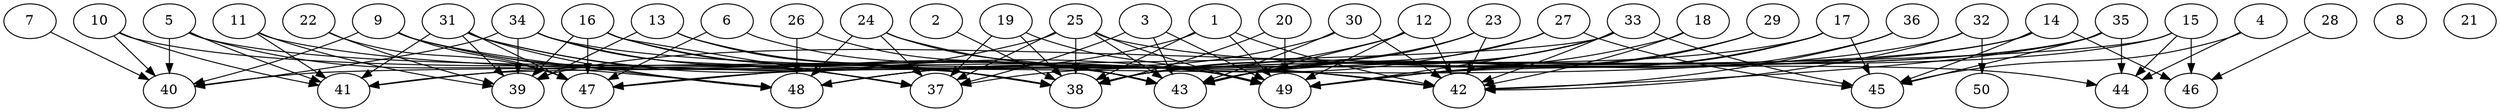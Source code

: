 // DAG automatically generated by daggen at Thu Oct  3 14:07:57 2019
// ./daggen --dot -n 50 --ccr 0.3 --fat 0.9 --regular 0.5 --density 0.5 --mindata 5242880 --maxdata 52428800 
digraph G {
  1 [size="156699307", alpha="0.12", expect_size="47009792"] 
  1 -> 38 [size ="47009792"]
  1 -> 42 [size ="47009792"]
  1 -> 47 [size ="47009792"]
  1 -> 49 [size ="47009792"]
  2 [size="134833493", alpha="0.04", expect_size="40450048"] 
  2 -> 38 [size ="40450048"]
  3 [size="17684480", alpha="0.02", expect_size="5305344"] 
  3 -> 37 [size ="5305344"]
  3 -> 43 [size ="5305344"]
  3 -> 49 [size ="5305344"]
  4 [size="24930987", alpha="0.08", expect_size="7479296"] 
  4 -> 44 [size ="7479296"]
  4 -> 45 [size ="7479296"]
  5 [size="33969493", alpha="0.18", expect_size="10190848"] 
  5 -> 38 [size ="10190848"]
  5 -> 40 [size ="10190848"]
  5 -> 41 [size ="10190848"]
  5 -> 48 [size ="10190848"]
  6 [size="56466773", alpha="0.08", expect_size="16940032"] 
  6 -> 43 [size ="16940032"]
  6 -> 47 [size ="16940032"]
  7 [size="22626987", alpha="0.20", expect_size="6788096"] 
  7 -> 40 [size ="6788096"]
  8 [size="138994347", alpha="0.18", expect_size="41698304"] 
  9 [size="120739840", alpha="0.13", expect_size="36221952"] 
  9 -> 37 [size ="36221952"]
  9 -> 38 [size ="36221952"]
  9 -> 40 [size ="36221952"]
  9 -> 47 [size ="36221952"]
  9 -> 48 [size ="36221952"]
  10 [size="22330027", alpha="0.05", expect_size="6699008"] 
  10 -> 40 [size ="6699008"]
  10 -> 41 [size ="6699008"]
  10 -> 49 [size ="6699008"]
  11 [size="132512427", alpha="0.08", expect_size="39753728"] 
  11 -> 39 [size ="39753728"]
  11 -> 41 [size ="39753728"]
  11 -> 42 [size ="39753728"]
  12 [size="71956480", alpha="0.02", expect_size="21586944"] 
  12 -> 42 [size ="21586944"]
  12 -> 43 [size ="21586944"]
  12 -> 48 [size ="21586944"]
  12 -> 49 [size ="21586944"]
  13 [size="100382720", alpha="0.09", expect_size="30114816"] 
  13 -> 38 [size ="30114816"]
  13 -> 39 [size ="30114816"]
  13 -> 43 [size ="30114816"]
  14 [size="118981973", alpha="0.08", expect_size="35694592"] 
  14 -> 37 [size ="35694592"]
  14 -> 38 [size ="35694592"]
  14 -> 45 [size ="35694592"]
  14 -> 46 [size ="35694592"]
  15 [size="22111573", alpha="0.03", expect_size="6633472"] 
  15 -> 41 [size ="6633472"]
  15 -> 43 [size ="6633472"]
  15 -> 44 [size ="6633472"]
  15 -> 46 [size ="6633472"]
  16 [size="162921813", alpha="0.03", expect_size="48876544"] 
  16 -> 37 [size ="48876544"]
  16 -> 38 [size ="48876544"]
  16 -> 39 [size ="48876544"]
  16 -> 43 [size ="48876544"]
  16 -> 47 [size ="48876544"]
  17 [size="72014507", alpha="0.13", expect_size="21604352"] 
  17 -> 39 [size ="21604352"]
  17 -> 43 [size ="21604352"]
  17 -> 45 [size ="21604352"]
  17 -> 49 [size ="21604352"]
  18 [size="69423787", alpha="0.18", expect_size="20827136"] 
  18 -> 38 [size ="20827136"]
  18 -> 42 [size ="20827136"]
  19 [size="53858987", alpha="0.17", expect_size="16157696"] 
  19 -> 37 [size ="16157696"]
  19 -> 38 [size ="16157696"]
  19 -> 49 [size ="16157696"]
  20 [size="159160320", alpha="0.12", expect_size="47748096"] 
  20 -> 38 [size ="47748096"]
  20 -> 49 [size ="47748096"]
  21 [size="43659947", alpha="0.05", expect_size="13097984"] 
  22 [size="104430933", alpha="0.13", expect_size="31329280"] 
  22 -> 39 [size ="31329280"]
  22 -> 47 [size ="31329280"]
  23 [size="121668267", alpha="0.00", expect_size="36500480"] 
  23 -> 38 [size ="36500480"]
  23 -> 42 [size ="36500480"]
  23 -> 43 [size ="36500480"]
  24 [size="31583573", alpha="0.09", expect_size="9475072"] 
  24 -> 37 [size ="9475072"]
  24 -> 42 [size ="9475072"]
  24 -> 43 [size ="9475072"]
  24 -> 48 [size ="9475072"]
  25 [size="92160000", alpha="0.20", expect_size="27648000"] 
  25 -> 37 [size ="27648000"]
  25 -> 38 [size ="27648000"]
  25 -> 41 [size ="27648000"]
  25 -> 43 [size ="27648000"]
  25 -> 44 [size ="27648000"]
  25 -> 49 [size ="27648000"]
  26 [size="118616747", alpha="0.15", expect_size="35585024"] 
  26 -> 43 [size ="35585024"]
  26 -> 48 [size ="35585024"]
  27 [size="142694400", alpha="0.12", expect_size="42808320"] 
  27 -> 43 [size ="42808320"]
  27 -> 45 [size ="42808320"]
  27 -> 48 [size ="42808320"]
  28 [size="84346880", alpha="0.04", expect_size="25304064"] 
  28 -> 46 [size ="25304064"]
  29 [size="66590720", alpha="0.09", expect_size="19977216"] 
  29 -> 43 [size ="19977216"]
  29 -> 49 [size ="19977216"]
  30 [size="42349227", alpha="0.14", expect_size="12704768"] 
  30 -> 42 [size ="12704768"]
  30 -> 43 [size ="12704768"]
  30 -> 48 [size ="12704768"]
  31 [size="136741547", alpha="0.14", expect_size="41022464"] 
  31 -> 39 [size ="41022464"]
  31 -> 41 [size ="41022464"]
  31 -> 43 [size ="41022464"]
  31 -> 47 [size ="41022464"]
  31 -> 48 [size ="41022464"]
  31 -> 49 [size ="41022464"]
  32 [size="174421333", alpha="0.02", expect_size="52326400"] 
  32 -> 42 [size ="52326400"]
  32 -> 47 [size ="52326400"]
  32 -> 50 [size ="52326400"]
  33 [size="115459413", alpha="0.19", expect_size="34637824"] 
  33 -> 38 [size ="34637824"]
  33 -> 40 [size ="34637824"]
  33 -> 42 [size ="34637824"]
  33 -> 43 [size ="34637824"]
  33 -> 45 [size ="34637824"]
  33 -> 49 [size ="34637824"]
  34 [size="117353813", alpha="0.10", expect_size="35206144"] 
  34 -> 37 [size ="35206144"]
  34 -> 38 [size ="35206144"]
  34 -> 39 [size ="35206144"]
  34 -> 40 [size ="35206144"]
  34 -> 42 [size ="35206144"]
  35 [size="30269440", alpha="0.01", expect_size="9080832"] 
  35 -> 38 [size ="9080832"]
  35 -> 42 [size ="9080832"]
  35 -> 44 [size ="9080832"]
  35 -> 45 [size ="9080832"]
  35 -> 49 [size ="9080832"]
  36 [size="27989333", alpha="0.11", expect_size="8396800"] 
  36 -> 42 [size ="8396800"]
  36 -> 49 [size ="8396800"]
  37 [size="149504000", alpha="0.07", expect_size="44851200"] 
  38 [size="85398187", alpha="0.11", expect_size="25619456"] 
  39 [size="114469547", alpha="0.19", expect_size="34340864"] 
  40 [size="25415680", alpha="0.04", expect_size="7624704"] 
  41 [size="137663147", alpha="0.14", expect_size="41298944"] 
  42 [size="94395733", alpha="0.14", expect_size="28318720"] 
  43 [size="107376640", alpha="0.07", expect_size="32212992"] 
  44 [size="102229333", alpha="0.03", expect_size="30668800"] 
  45 [size="23176533", alpha="0.07", expect_size="6952960"] 
  46 [size="32139947", alpha="0.05", expect_size="9641984"] 
  47 [size="117278720", alpha="0.19", expect_size="35183616"] 
  48 [size="18565120", alpha="0.01", expect_size="5569536"] 
  49 [size="102516053", alpha="0.09", expect_size="30754816"] 
  50 [size="90948267", alpha="0.01", expect_size="27284480"] 
}
